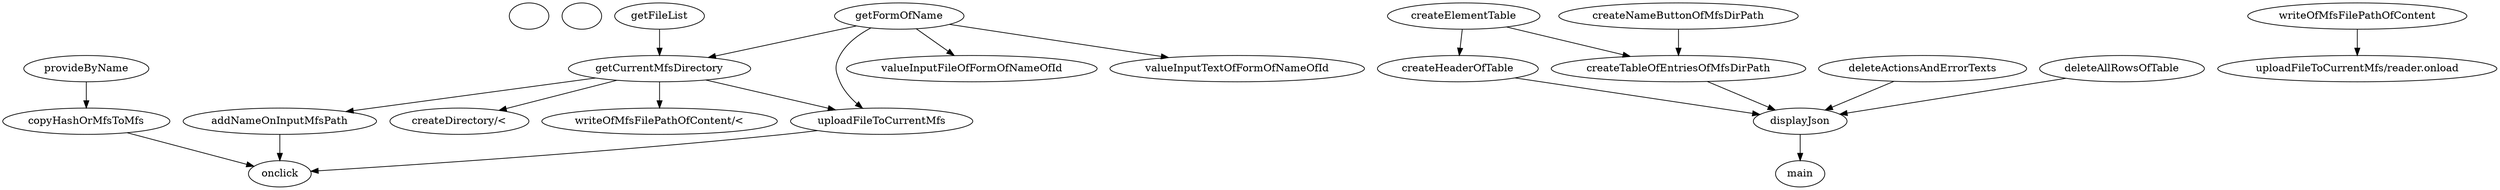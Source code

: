 digraph dgn {
""
"​"
"addNameOnInputMfsPath" -> "onclick"
"copyHashOrMfsToMfs" -> "onclick"
"createElementTable" -> "createHeaderOfTable"
"createElementTable" -> "createTableOfEntriesOfMfsDirPath"
"createHeaderOfTable" -> "displayJson"
"createNameButtonOfMfsDirPath" -> "createTableOfEntriesOfMfsDirPath"
"createTableOfEntriesOfMfsDirPath" -> "displayJson"
"deleteActionsAndErrorTexts" -> "displayJson"
"deleteAllRowsOfTable" -> "displayJson"
"displayJson" -> "main"
"getCurrentMfsDirectory" -> "addNameOnInputMfsPath"
"getCurrentMfsDirectory" -> "createDirectory/<"
"getCurrentMfsDirectory" -> "uploadFileToCurrentMfs"
"getCurrentMfsDirectory" -> "writeOfMfsFilePathOfContent/<"
"getFileList" -> "getCurrentMfsDirectory"
"getFormOfName" -> "getCurrentMfsDirectory"
"getFormOfName" -> "uploadFileToCurrentMfs"
"getFormOfName" -> "valueInputFileOfFormOfNameOfId"
"getFormOfName" -> "valueInputTextOfFormOfNameOfId"
"provideByName" -> "copyHashOrMfsToMfs"
"uploadFileToCurrentMfs" -> "onclick"
"writeOfMfsFilePathOfContent" -> "uploadFileToCurrentMfs/reader.onload"
}
